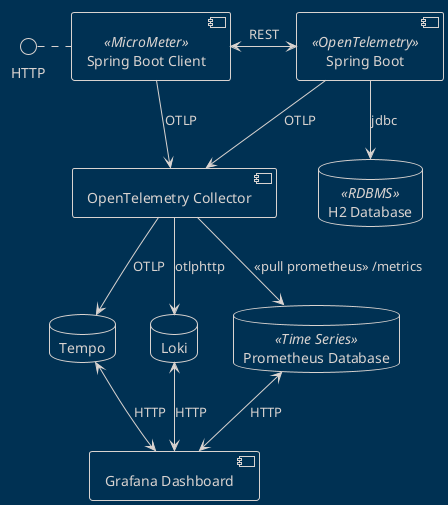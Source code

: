@startuml
!theme blueprint

interface HTTP
component "Spring Boot" <<OpenTelemetry>> as springBoot
component "Spring Boot Client" <<MicroMeter>> as springBootClient
component "OpenTelemetry Collector" as otelCollector
database "Prometheus Database" as prometheus <<Time Series>>
component "Grafana Dashboard" as grafana
database "Tempo" as tempo
database "Loki" as loki

database "H2 Database" as books <<RDBMS>>

HTTP .right. springBootClient
springBoot -down-> books : jdbc
springBootClient <-right-> springBoot : REST

springBoot -down-> otelCollector : OTLP
springBootClient -down-> otelCollector : OTLP

otelCollector -down-> prometheus : <<pull prometheus>> /metrics
otelCollector -down-> tempo : OTLP
otelCollector -down-> loki : otlphttp
grafana <-up-> prometheus : HTTP
grafana <-up-> loki : HTTP
grafana <-up-> tempo : HTTP
@enduml
